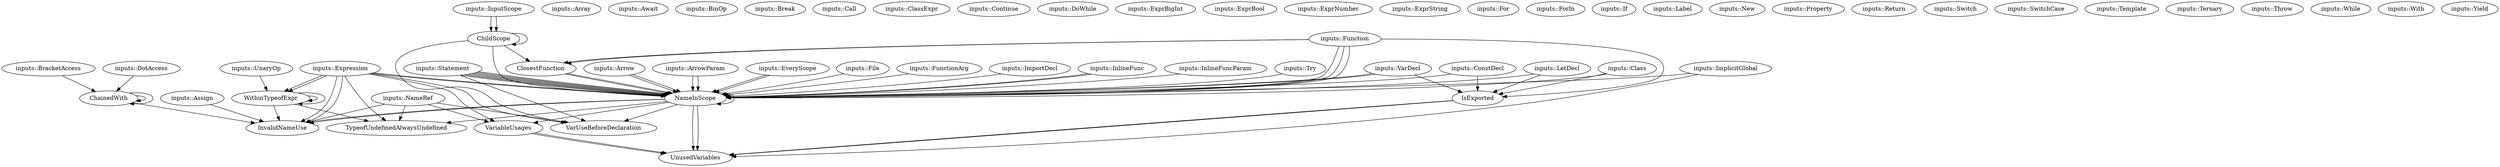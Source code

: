 digraph {
    0 [label=ChainedWith];
    1 [label=ChildScope];
    2 [label=ClosestFunction];
    3 [label=InvalidNameUse];
    4 [label=IsExported];
    5 [label=NameInScope];
    6 [label=TypeofUndefinedAlwaysUndefined];
    7 [label=UnusedVariables];
    8 [label=VarUseBeforeDeclaration];
    9 [label=VariableUsages];
    10 [label=WithinTypeofExpr];
    11 [label="inputs::Array"];
    12 [label="inputs::Arrow"];
    13 [label="inputs::ArrowParam"];
    14 [label="inputs::Assign"];
    15 [label="inputs::Await"];
    16 [label="inputs::BinOp"];
    17 [label="inputs::BracketAccess"];
    18 [label="inputs::Break"];
    19 [label="inputs::Call"];
    20 [label="inputs::Class"];
    21 [label="inputs::ClassExpr"];
    22 [label="inputs::ConstDecl"];
    23 [label="inputs::Continue"];
    24 [label="inputs::DoWhile"];
    25 [label="inputs::DotAccess"];
    26 [label="inputs::EveryScope"];
    27 [label="inputs::ExprBigInt"];
    28 [label="inputs::ExprBool"];
    29 [label="inputs::ExprNumber"];
    30 [label="inputs::ExprString"];
    31 [label="inputs::Expression"];
    32 [label="inputs::File"];
    33 [label="inputs::For"];
    34 [label="inputs::ForIn"];
    35 [label="inputs::Function"];
    36 [label="inputs::FunctionArg"];
    37 [label="inputs::If"];
    38 [label="inputs::ImplicitGlobal"];
    39 [label="inputs::ImportDecl"];
    40 [label="inputs::InlineFunc"];
    41 [label="inputs::InlineFuncParam"];
    42 [label="inputs::InputScope"];
    43 [label="inputs::Label"];
    44 [label="inputs::LetDecl"];
    45 [label="inputs::NameRef"];
    46 [label="inputs::New"];
    47 [label="inputs::Property"];
    48 [label="inputs::Return"];
    49 [label="inputs::Statement"];
    50 [label="inputs::Switch"];
    51 [label="inputs::SwitchCase"];
    52 [label="inputs::Template"];
    53 [label="inputs::Ternary"];
    54 [label="inputs::Throw"];
    55 [label="inputs::Try"];
    56 [label="inputs::UnaryOp"];
    57 [label="inputs::VarDecl"];
    58 [label="inputs::While"];
    59 [label="inputs::With"];
    60 [label="inputs::Yield"];
    0 -> 0;
    0 -> 0;
    0 -> 3;
    1 -> 1;
    1 -> 2;
    1 -> 5;
    1 -> 8;
    2 -> 5;
    2 -> 5;
    4 -> 7;
    4 -> 7;
    5 -> 3;
    5 -> 3;
    5 -> 5;
    5 -> 6;
    5 -> 7;
    5 -> 7;
    5 -> 8;
    5 -> 9;
    9 -> 7;
    9 -> 7;
    10 -> 3;
    10 -> 6;
    10 -> 10;
    10 -> 10;
    12 -> 5;
    12 -> 5;
    13 -> 5;
    13 -> 5;
    14 -> 3;
    17 -> 0;
    20 -> 4;
    20 -> 5;
    22 -> 4;
    22 -> 5;
    25 -> 0;
    26 -> 5;
    26 -> 5;
    31 -> 3;
    31 -> 3;
    31 -> 5;
    31 -> 5;
    31 -> 6;
    31 -> 8;
    31 -> 9;
    31 -> 10;
    31 -> 10;
    32 -> 5;
    35 -> 2;
    35 -> 2;
    35 -> 4;
    35 -> 5;
    35 -> 5;
    35 -> 5;
    36 -> 5;
    38 -> 5;
    38 -> 7;
    39 -> 5;
    40 -> 5;
    40 -> 5;
    41 -> 5;
    42 -> 1;
    42 -> 1;
    44 -> 4;
    44 -> 5;
    45 -> 3;
    45 -> 6;
    45 -> 8;
    45 -> 9;
    49 -> 5;
    49 -> 5;
    49 -> 5;
    49 -> 5;
    49 -> 5;
    49 -> 5;
    49 -> 5;
    49 -> 8;
    55 -> 5;
    56 -> 10;
    57 -> 4;
    57 -> 5;
    57 -> 5;
}